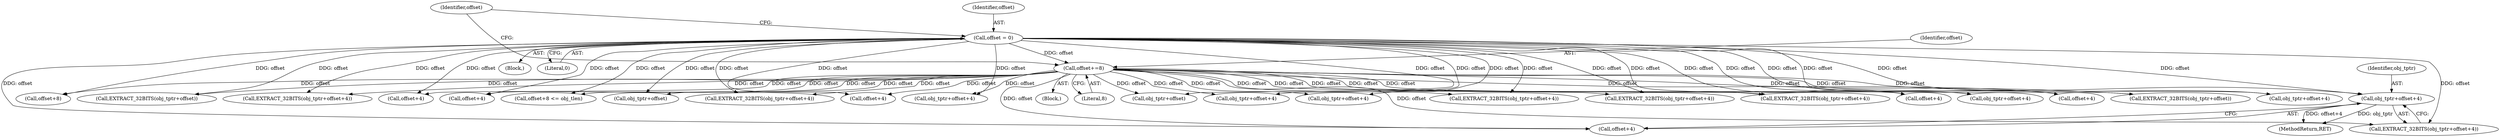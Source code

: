 digraph "0_tcpdump_0b661e0aa61850234b64394585cf577aac570bf4@pointer" {
"1001494" [label="(Call,obj_tptr+offset+4)"];
"1001397" [label="(Call,offset = 0)"];
"1001500" [label="(Call,offset+=8)"];
"1001417" [label="(Call,EXTRACT_32BITS(obj_tptr+offset))"];
"1001402" [label="(Call,offset+8)"];
"1001468" [label="(Call,obj_tptr+offset+4)"];
"1001401" [label="(Call,offset+8 <= obj_tlen)"];
"1001418" [label="(Call,obj_tptr+offset)"];
"1001500" [label="(Call,offset+=8)"];
"1001455" [label="(Call,EXTRACT_32BITS(obj_tptr+offset+4))"];
"1001177" [label="(Block,)"];
"1001406" [label="(Block,)"];
"1001399" [label="(Literal,0)"];
"1001442" [label="(Call,offset+4)"];
"1001467" [label="(Call,EXTRACT_32BITS(obj_tptr+offset+4))"];
"1001403" [label="(Identifier,offset)"];
"1001494" [label="(Call,obj_tptr+offset+4)"];
"1001486" [label="(Call,obj_tptr+offset+4)"];
"1001502" [label="(Literal,8)"];
"1001413" [label="(Call,EXTRACT_32BITS(obj_tptr+offset))"];
"1001496" [label="(Call,offset+4)"];
"1001439" [label="(Call,EXTRACT_32BITS(obj_tptr+offset+4))"];
"1001458" [label="(Call,offset+4)"];
"1001398" [label="(Identifier,offset)"];
"1001414" [label="(Call,obj_tptr+offset)"];
"1001493" [label="(Call,EXTRACT_32BITS(obj_tptr+offset+4))"];
"1001488" [label="(Call,offset+4)"];
"1001456" [label="(Call,obj_tptr+offset+4)"];
"1001429" [label="(Call,EXTRACT_32BITS(obj_tptr+offset+4))"];
"1001440" [label="(Call,obj_tptr+offset+4)"];
"1001470" [label="(Call,offset+4)"];
"1001495" [label="(Identifier,obj_tptr)"];
"1001949" [label="(MethodReturn,RET)"];
"1001397" [label="(Call,offset = 0)"];
"1001430" [label="(Call,obj_tptr+offset+4)"];
"1001485" [label="(Call,EXTRACT_32BITS(obj_tptr+offset+4))"];
"1001501" [label="(Identifier,offset)"];
"1001432" [label="(Call,offset+4)"];
"1001494" -> "1001493"  [label="AST: "];
"1001494" -> "1001496"  [label="CFG: "];
"1001495" -> "1001494"  [label="AST: "];
"1001496" -> "1001494"  [label="AST: "];
"1001493" -> "1001494"  [label="CFG: "];
"1001494" -> "1001949"  [label="DDG: obj_tptr"];
"1001494" -> "1001949"  [label="DDG: offset+4"];
"1001397" -> "1001494"  [label="DDG: offset"];
"1001500" -> "1001494"  [label="DDG: offset"];
"1001397" -> "1001177"  [label="AST: "];
"1001397" -> "1001399"  [label="CFG: "];
"1001398" -> "1001397"  [label="AST: "];
"1001399" -> "1001397"  [label="AST: "];
"1001403" -> "1001397"  [label="CFG: "];
"1001397" -> "1001401"  [label="DDG: offset"];
"1001397" -> "1001402"  [label="DDG: offset"];
"1001397" -> "1001413"  [label="DDG: offset"];
"1001397" -> "1001414"  [label="DDG: offset"];
"1001397" -> "1001417"  [label="DDG: offset"];
"1001397" -> "1001418"  [label="DDG: offset"];
"1001397" -> "1001429"  [label="DDG: offset"];
"1001397" -> "1001430"  [label="DDG: offset"];
"1001397" -> "1001432"  [label="DDG: offset"];
"1001397" -> "1001439"  [label="DDG: offset"];
"1001397" -> "1001440"  [label="DDG: offset"];
"1001397" -> "1001442"  [label="DDG: offset"];
"1001397" -> "1001455"  [label="DDG: offset"];
"1001397" -> "1001456"  [label="DDG: offset"];
"1001397" -> "1001458"  [label="DDG: offset"];
"1001397" -> "1001467"  [label="DDG: offset"];
"1001397" -> "1001468"  [label="DDG: offset"];
"1001397" -> "1001470"  [label="DDG: offset"];
"1001397" -> "1001485"  [label="DDG: offset"];
"1001397" -> "1001486"  [label="DDG: offset"];
"1001397" -> "1001488"  [label="DDG: offset"];
"1001397" -> "1001493"  [label="DDG: offset"];
"1001397" -> "1001496"  [label="DDG: offset"];
"1001397" -> "1001500"  [label="DDG: offset"];
"1001500" -> "1001406"  [label="AST: "];
"1001500" -> "1001502"  [label="CFG: "];
"1001501" -> "1001500"  [label="AST: "];
"1001502" -> "1001500"  [label="AST: "];
"1001403" -> "1001500"  [label="CFG: "];
"1001500" -> "1001401"  [label="DDG: offset"];
"1001500" -> "1001402"  [label="DDG: offset"];
"1001500" -> "1001413"  [label="DDG: offset"];
"1001500" -> "1001414"  [label="DDG: offset"];
"1001500" -> "1001417"  [label="DDG: offset"];
"1001500" -> "1001418"  [label="DDG: offset"];
"1001500" -> "1001429"  [label="DDG: offset"];
"1001500" -> "1001430"  [label="DDG: offset"];
"1001500" -> "1001432"  [label="DDG: offset"];
"1001500" -> "1001439"  [label="DDG: offset"];
"1001500" -> "1001440"  [label="DDG: offset"];
"1001500" -> "1001442"  [label="DDG: offset"];
"1001500" -> "1001455"  [label="DDG: offset"];
"1001500" -> "1001456"  [label="DDG: offset"];
"1001500" -> "1001458"  [label="DDG: offset"];
"1001500" -> "1001467"  [label="DDG: offset"];
"1001500" -> "1001468"  [label="DDG: offset"];
"1001500" -> "1001470"  [label="DDG: offset"];
"1001500" -> "1001485"  [label="DDG: offset"];
"1001500" -> "1001486"  [label="DDG: offset"];
"1001500" -> "1001488"  [label="DDG: offset"];
"1001500" -> "1001493"  [label="DDG: offset"];
"1001500" -> "1001496"  [label="DDG: offset"];
}
